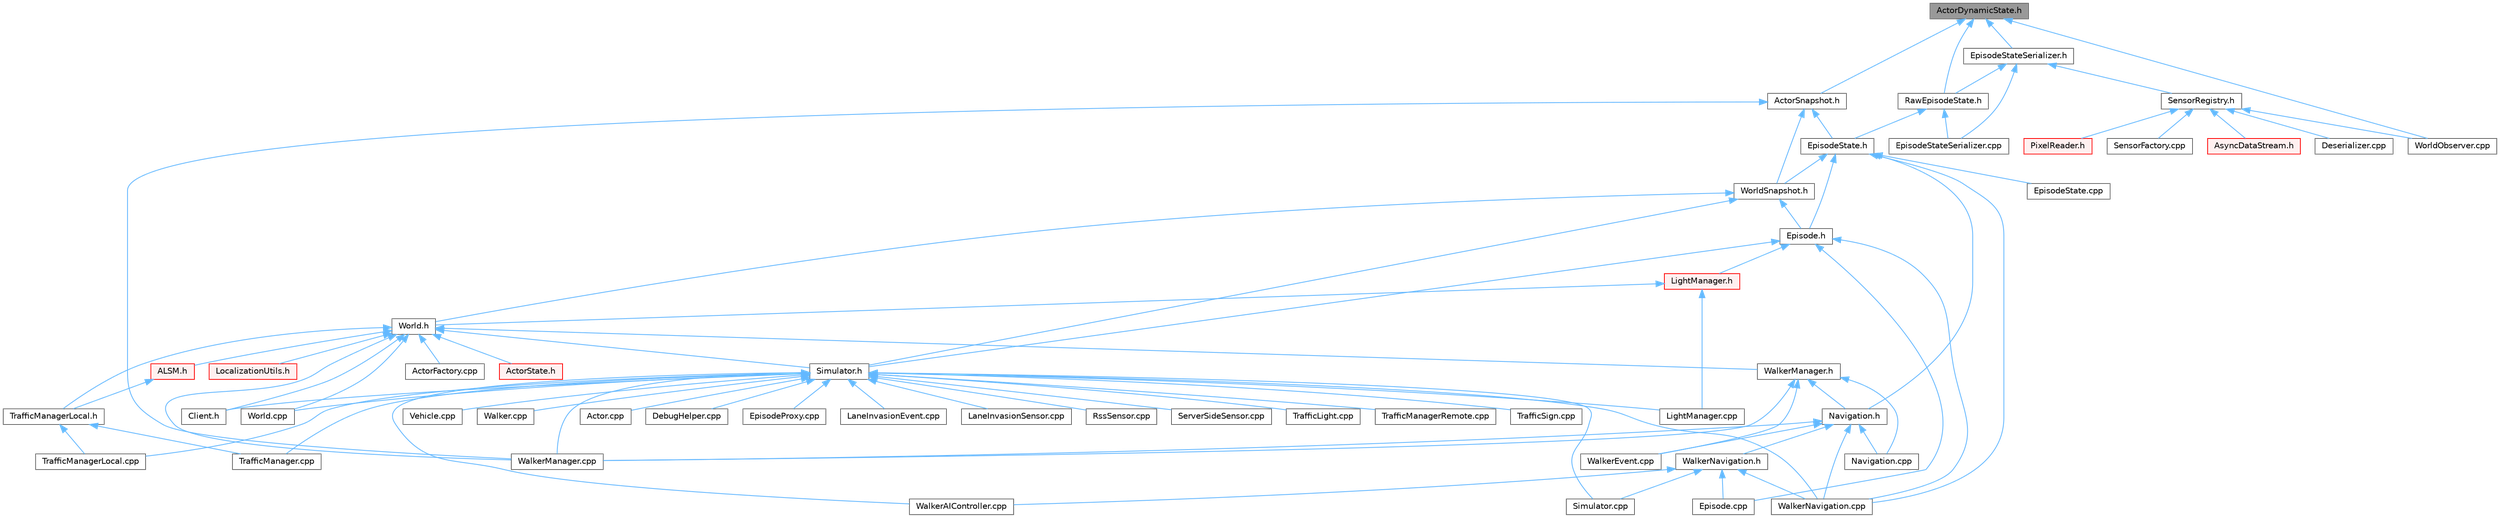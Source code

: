 digraph "ActorDynamicState.h"
{
 // INTERACTIVE_SVG=YES
 // LATEX_PDF_SIZE
  bgcolor="transparent";
  edge [fontname=Helvetica,fontsize=10,labelfontname=Helvetica,labelfontsize=10];
  node [fontname=Helvetica,fontsize=10,shape=box,height=0.2,width=0.4];
  Node1 [id="Node000001",label="ActorDynamicState.h",height=0.2,width=0.4,color="gray40", fillcolor="grey60", style="filled", fontcolor="black",tooltip=" "];
  Node1 -> Node2 [id="edge1_Node000001_Node000002",dir="back",color="steelblue1",style="solid",tooltip=" "];
  Node2 [id="Node000002",label="ActorSnapshot.h",height=0.2,width=0.4,color="grey40", fillcolor="white", style="filled",URL="$db/d5e/ActorSnapshot_8h.html",tooltip=" "];
  Node2 -> Node3 [id="edge2_Node000002_Node000003",dir="back",color="steelblue1",style="solid",tooltip=" "];
  Node3 [id="Node000003",label="EpisodeState.h",height=0.2,width=0.4,color="grey40", fillcolor="white", style="filled",URL="$d7/df2/EpisodeState_8h.html",tooltip=" "];
  Node3 -> Node4 [id="edge3_Node000003_Node000004",dir="back",color="steelblue1",style="solid",tooltip=" "];
  Node4 [id="Node000004",label="Episode.h",height=0.2,width=0.4,color="grey40", fillcolor="white", style="filled",URL="$d9/d9e/Episode_8h.html",tooltip=" "];
  Node4 -> Node5 [id="edge4_Node000004_Node000005",dir="back",color="steelblue1",style="solid",tooltip=" "];
  Node5 [id="Node000005",label="Episode.cpp",height=0.2,width=0.4,color="grey40", fillcolor="white", style="filled",URL="$d6/d12/Episode_8cpp.html",tooltip=" "];
  Node4 -> Node6 [id="edge5_Node000004_Node000006",dir="back",color="steelblue1",style="solid",tooltip=" "];
  Node6 [id="Node000006",label="LightManager.h",height=0.2,width=0.4,color="red", fillcolor="#FFF0F0", style="filled",URL="$dd/d9a/LightManager_8h.html",tooltip=" "];
  Node6 -> Node8 [id="edge6_Node000006_Node000008",dir="back",color="steelblue1",style="solid",tooltip=" "];
  Node8 [id="Node000008",label="LightManager.cpp",height=0.2,width=0.4,color="grey40", fillcolor="white", style="filled",URL="$d3/d1d/LightManager_8cpp.html",tooltip=" "];
  Node6 -> Node9 [id="edge7_Node000006_Node000009",dir="back",color="steelblue1",style="solid",tooltip=" "];
  Node9 [id="Node000009",label="World.h",height=0.2,width=0.4,color="grey40", fillcolor="white", style="filled",URL="$dd/d5b/World_8h.html",tooltip=" "];
  Node9 -> Node10 [id="edge8_Node000009_Node000010",dir="back",color="steelblue1",style="solid",tooltip=" "];
  Node10 [id="Node000010",label="ALSM.h",height=0.2,width=0.4,color="red", fillcolor="#FFF0F0", style="filled",URL="$dc/d2c/ALSM_8h.html",tooltip=" "];
  Node10 -> Node12 [id="edge9_Node000010_Node000012",dir="back",color="steelblue1",style="solid",tooltip=" "];
  Node12 [id="Node000012",label="TrafficManagerLocal.h",height=0.2,width=0.4,color="grey40", fillcolor="white", style="filled",URL="$db/ddf/TrafficManagerLocal_8h.html",tooltip=" "];
  Node12 -> Node13 [id="edge10_Node000012_Node000013",dir="back",color="steelblue1",style="solid",tooltip=" "];
  Node13 [id="Node000013",label="TrafficManager.cpp",height=0.2,width=0.4,color="grey40", fillcolor="white", style="filled",URL="$db/d04/TrafficManager_8cpp.html",tooltip=" "];
  Node12 -> Node14 [id="edge11_Node000012_Node000014",dir="back",color="steelblue1",style="solid",tooltip=" "];
  Node14 [id="Node000014",label="TrafficManagerLocal.cpp",height=0.2,width=0.4,color="grey40", fillcolor="white", style="filled",URL="$da/d53/TrafficManagerLocal_8cpp.html",tooltip=" "];
  Node9 -> Node15 [id="edge12_Node000009_Node000015",dir="back",color="steelblue1",style="solid",tooltip=" "];
  Node15 [id="Node000015",label="ActorFactory.cpp",height=0.2,width=0.4,color="grey40", fillcolor="white", style="filled",URL="$df/dd6/ActorFactory_8cpp.html",tooltip=" "];
  Node9 -> Node16 [id="edge13_Node000009_Node000016",dir="back",color="steelblue1",style="solid",tooltip=" "];
  Node16 [id="Node000016",label="ActorState.h",height=0.2,width=0.4,color="red", fillcolor="#FFF0F0", style="filled",URL="$d4/d22/client_2detail_2ActorState_8h.html",tooltip=" "];
  Node9 -> Node67 [id="edge14_Node000009_Node000067",dir="back",color="steelblue1",style="solid",tooltip=" "];
  Node67 [id="Node000067",label="Client.h",height=0.2,width=0.4,color="grey40", fillcolor="white", style="filled",URL="$dd/de3/client_2Client_8h.html",tooltip=" "];
  Node9 -> Node23 [id="edge15_Node000009_Node000023",dir="back",color="steelblue1",style="solid",tooltip=" "];
  Node23 [id="Node000023",label="LocalizationUtils.h",height=0.2,width=0.4,color="red", fillcolor="#FFF0F0", style="filled",URL="$d2/d84/LocalizationUtils_8h.html",tooltip=" "];
  Node9 -> Node66 [id="edge16_Node000009_Node000066",dir="back",color="steelblue1",style="solid",tooltip=" "];
  Node66 [id="Node000066",label="Simulator.h",height=0.2,width=0.4,color="grey40", fillcolor="white", style="filled",URL="$d6/d4a/Simulator_8h.html",tooltip=" "];
  Node66 -> Node18 [id="edge17_Node000066_Node000018",dir="back",color="steelblue1",style="solid",tooltip=" "];
  Node18 [id="Node000018",label="Actor.cpp",height=0.2,width=0.4,color="grey40", fillcolor="white", style="filled",URL="$d4/d34/Actor_8cpp.html",tooltip=" "];
  Node66 -> Node67 [id="edge18_Node000066_Node000067",dir="back",color="steelblue1",style="solid",tooltip=" "];
  Node66 -> Node68 [id="edge19_Node000066_Node000068",dir="back",color="steelblue1",style="solid",tooltip=" "];
  Node68 [id="Node000068",label="DebugHelper.cpp",height=0.2,width=0.4,color="grey40", fillcolor="white", style="filled",URL="$d2/d01/DebugHelper_8cpp.html",tooltip=" "];
  Node66 -> Node69 [id="edge20_Node000066_Node000069",dir="back",color="steelblue1",style="solid",tooltip=" "];
  Node69 [id="Node000069",label="EpisodeProxy.cpp",height=0.2,width=0.4,color="grey40", fillcolor="white", style="filled",URL="$d2/d6b/EpisodeProxy_8cpp.html",tooltip=" "];
  Node66 -> Node57 [id="edge21_Node000066_Node000057",dir="back",color="steelblue1",style="solid",tooltip=" "];
  Node57 [id="Node000057",label="LaneInvasionEvent.cpp",height=0.2,width=0.4,color="grey40", fillcolor="white", style="filled",URL="$d6/d75/LaneInvasionEvent_8cpp.html",tooltip=" "];
  Node66 -> Node58 [id="edge22_Node000066_Node000058",dir="back",color="steelblue1",style="solid",tooltip=" "];
  Node58 [id="Node000058",label="LaneInvasionSensor.cpp",height=0.2,width=0.4,color="grey40", fillcolor="white", style="filled",URL="$dd/dbc/LibCarla_2source_2carla_2client_2LaneInvasionSensor_8cpp.html",tooltip=" "];
  Node66 -> Node8 [id="edge23_Node000066_Node000008",dir="back",color="steelblue1",style="solid",tooltip=" "];
  Node66 -> Node35 [id="edge24_Node000066_Node000035",dir="back",color="steelblue1",style="solid",tooltip=" "];
  Node35 [id="Node000035",label="RssSensor.cpp",height=0.2,width=0.4,color="grey40", fillcolor="white", style="filled",URL="$d8/d77/LibCarla_2source_2carla_2rss_2RssSensor_8cpp.html",tooltip=" "];
  Node66 -> Node64 [id="edge25_Node000066_Node000064",dir="back",color="steelblue1",style="solid",tooltip=" "];
  Node64 [id="Node000064",label="ServerSideSensor.cpp",height=0.2,width=0.4,color="grey40", fillcolor="white", style="filled",URL="$d1/da0/ServerSideSensor_8cpp.html",tooltip=" "];
  Node66 -> Node65 [id="edge26_Node000066_Node000065",dir="back",color="steelblue1",style="solid",tooltip=" "];
  Node65 [id="Node000065",label="Simulator.cpp",height=0.2,width=0.4,color="grey40", fillcolor="white", style="filled",URL="$d2/d0c/Simulator_8cpp.html",tooltip=" "];
  Node66 -> Node37 [id="edge27_Node000066_Node000037",dir="back",color="steelblue1",style="solid",tooltip=" "];
  Node37 [id="Node000037",label="TrafficLight.cpp",height=0.2,width=0.4,color="grey40", fillcolor="white", style="filled",URL="$dd/d90/TrafficLight_8cpp.html",tooltip=" "];
  Node66 -> Node13 [id="edge28_Node000066_Node000013",dir="back",color="steelblue1",style="solid",tooltip=" "];
  Node66 -> Node14 [id="edge29_Node000066_Node000014",dir="back",color="steelblue1",style="solid",tooltip=" "];
  Node66 -> Node70 [id="edge30_Node000066_Node000070",dir="back",color="steelblue1",style="solid",tooltip=" "];
  Node70 [id="Node000070",label="TrafficManagerRemote.cpp",height=0.2,width=0.4,color="grey40", fillcolor="white", style="filled",URL="$d6/d82/TrafficManagerRemote_8cpp.html",tooltip=" "];
  Node66 -> Node38 [id="edge31_Node000066_Node000038",dir="back",color="steelblue1",style="solid",tooltip=" "];
  Node38 [id="Node000038",label="TrafficSign.cpp",height=0.2,width=0.4,color="grey40", fillcolor="white", style="filled",URL="$d1/d40/TrafficSign_8cpp.html",tooltip=" "];
  Node66 -> Node39 [id="edge32_Node000066_Node000039",dir="back",color="steelblue1",style="solid",tooltip=" "];
  Node39 [id="Node000039",label="Vehicle.cpp",height=0.2,width=0.4,color="grey40", fillcolor="white", style="filled",URL="$d0/d27/Vehicle_8cpp.html",tooltip=" "];
  Node66 -> Node71 [id="edge33_Node000066_Node000071",dir="back",color="steelblue1",style="solid",tooltip=" "];
  Node71 [id="Node000071",label="Walker.cpp",height=0.2,width=0.4,color="grey40", fillcolor="white", style="filled",URL="$d6/db6/Walker_8cpp.html",tooltip=" "];
  Node66 -> Node72 [id="edge34_Node000066_Node000072",dir="back",color="steelblue1",style="solid",tooltip=" "];
  Node72 [id="Node000072",label="WalkerAIController.cpp",height=0.2,width=0.4,color="grey40", fillcolor="white", style="filled",URL="$de/d69/WalkerAIController_8cpp.html",tooltip=" "];
  Node66 -> Node73 [id="edge35_Node000066_Node000073",dir="back",color="steelblue1",style="solid",tooltip=" "];
  Node73 [id="Node000073",label="WalkerManager.cpp",height=0.2,width=0.4,color="grey40", fillcolor="white", style="filled",URL="$d2/dbb/WalkerManager_8cpp.html",tooltip=" "];
  Node66 -> Node74 [id="edge36_Node000066_Node000074",dir="back",color="steelblue1",style="solid",tooltip=" "];
  Node74 [id="Node000074",label="WalkerNavigation.cpp",height=0.2,width=0.4,color="grey40", fillcolor="white", style="filled",URL="$de/d84/WalkerNavigation_8cpp.html",tooltip=" "];
  Node66 -> Node40 [id="edge37_Node000066_Node000040",dir="back",color="steelblue1",style="solid",tooltip=" "];
  Node40 [id="Node000040",label="World.cpp",height=0.2,width=0.4,color="grey40", fillcolor="white", style="filled",URL="$d7/dfe/World_8cpp.html",tooltip=" "];
  Node9 -> Node12 [id="edge38_Node000009_Node000012",dir="back",color="steelblue1",style="solid",tooltip=" "];
  Node9 -> Node73 [id="edge39_Node000009_Node000073",dir="back",color="steelblue1",style="solid",tooltip=" "];
  Node9 -> Node81 [id="edge40_Node000009_Node000081",dir="back",color="steelblue1",style="solid",tooltip=" "];
  Node81 [id="Node000081",label="WalkerManager.h",height=0.2,width=0.4,color="grey40", fillcolor="white", style="filled",URL="$df/d64/WalkerManager_8h.html",tooltip=" "];
  Node81 -> Node82 [id="edge41_Node000081_Node000082",dir="back",color="steelblue1",style="solid",tooltip=" "];
  Node82 [id="Node000082",label="Navigation.cpp",height=0.2,width=0.4,color="grey40", fillcolor="white", style="filled",URL="$d5/d9c/Navigation_8cpp.html",tooltip=" "];
  Node81 -> Node83 [id="edge42_Node000081_Node000083",dir="back",color="steelblue1",style="solid",tooltip=" "];
  Node83 [id="Node000083",label="Navigation.h",height=0.2,width=0.4,color="grey40", fillcolor="white", style="filled",URL="$d0/d36/Navigation_8h.html",tooltip=" "];
  Node83 -> Node82 [id="edge43_Node000083_Node000082",dir="back",color="steelblue1",style="solid",tooltip=" "];
  Node83 -> Node84 [id="edge44_Node000083_Node000084",dir="back",color="steelblue1",style="solid",tooltip=" "];
  Node84 [id="Node000084",label="WalkerEvent.cpp",height=0.2,width=0.4,color="grey40", fillcolor="white", style="filled",URL="$de/db9/WalkerEvent_8cpp.html",tooltip=" "];
  Node83 -> Node73 [id="edge45_Node000083_Node000073",dir="back",color="steelblue1",style="solid",tooltip=" "];
  Node83 -> Node74 [id="edge46_Node000083_Node000074",dir="back",color="steelblue1",style="solid",tooltip=" "];
  Node83 -> Node85 [id="edge47_Node000083_Node000085",dir="back",color="steelblue1",style="solid",tooltip=" "];
  Node85 [id="Node000085",label="WalkerNavigation.h",height=0.2,width=0.4,color="grey40", fillcolor="white", style="filled",URL="$d5/d09/WalkerNavigation_8h.html",tooltip=" "];
  Node85 -> Node5 [id="edge48_Node000085_Node000005",dir="back",color="steelblue1",style="solid",tooltip=" "];
  Node85 -> Node65 [id="edge49_Node000085_Node000065",dir="back",color="steelblue1",style="solid",tooltip=" "];
  Node85 -> Node72 [id="edge50_Node000085_Node000072",dir="back",color="steelblue1",style="solid",tooltip=" "];
  Node85 -> Node74 [id="edge51_Node000085_Node000074",dir="back",color="steelblue1",style="solid",tooltip=" "];
  Node81 -> Node84 [id="edge52_Node000081_Node000084",dir="back",color="steelblue1",style="solid",tooltip=" "];
  Node81 -> Node73 [id="edge53_Node000081_Node000073",dir="back",color="steelblue1",style="solid",tooltip=" "];
  Node9 -> Node40 [id="edge54_Node000009_Node000040",dir="back",color="steelblue1",style="solid",tooltip=" "];
  Node4 -> Node66 [id="edge55_Node000004_Node000066",dir="back",color="steelblue1",style="solid",tooltip=" "];
  Node4 -> Node74 [id="edge56_Node000004_Node000074",dir="back",color="steelblue1",style="solid",tooltip=" "];
  Node3 -> Node89 [id="edge57_Node000003_Node000089",dir="back",color="steelblue1",style="solid",tooltip=" "];
  Node89 [id="Node000089",label="EpisodeState.cpp",height=0.2,width=0.4,color="grey40", fillcolor="white", style="filled",URL="$d9/df5/EpisodeState_8cpp.html",tooltip=" "];
  Node3 -> Node83 [id="edge58_Node000003_Node000083",dir="back",color="steelblue1",style="solid",tooltip=" "];
  Node3 -> Node74 [id="edge59_Node000003_Node000074",dir="back",color="steelblue1",style="solid",tooltip=" "];
  Node3 -> Node90 [id="edge60_Node000003_Node000090",dir="back",color="steelblue1",style="solid",tooltip=" "];
  Node90 [id="Node000090",label="WorldSnapshot.h",height=0.2,width=0.4,color="grey40", fillcolor="white", style="filled",URL="$df/d11/WorldSnapshot_8h.html",tooltip=" "];
  Node90 -> Node4 [id="edge61_Node000090_Node000004",dir="back",color="steelblue1",style="solid",tooltip=" "];
  Node90 -> Node66 [id="edge62_Node000090_Node000066",dir="back",color="steelblue1",style="solid",tooltip=" "];
  Node90 -> Node9 [id="edge63_Node000090_Node000009",dir="back",color="steelblue1",style="solid",tooltip=" "];
  Node2 -> Node73 [id="edge64_Node000002_Node000073",dir="back",color="steelblue1",style="solid",tooltip=" "];
  Node2 -> Node90 [id="edge65_Node000002_Node000090",dir="back",color="steelblue1",style="solid",tooltip=" "];
  Node1 -> Node91 [id="edge66_Node000001_Node000091",dir="back",color="steelblue1",style="solid",tooltip=" "];
  Node91 [id="Node000091",label="EpisodeStateSerializer.h",height=0.2,width=0.4,color="grey40", fillcolor="white", style="filled",URL="$dd/dd8/EpisodeStateSerializer_8h.html",tooltip=" "];
  Node91 -> Node92 [id="edge67_Node000091_Node000092",dir="back",color="steelblue1",style="solid",tooltip=" "];
  Node92 [id="Node000092",label="EpisodeStateSerializer.cpp",height=0.2,width=0.4,color="grey40", fillcolor="white", style="filled",URL="$de/d34/EpisodeStateSerializer_8cpp.html",tooltip=" "];
  Node91 -> Node93 [id="edge68_Node000091_Node000093",dir="back",color="steelblue1",style="solid",tooltip=" "];
  Node93 [id="Node000093",label="RawEpisodeState.h",height=0.2,width=0.4,color="grey40", fillcolor="white", style="filled",URL="$dd/d7d/RawEpisodeState_8h.html",tooltip=" "];
  Node93 -> Node3 [id="edge69_Node000093_Node000003",dir="back",color="steelblue1",style="solid",tooltip=" "];
  Node93 -> Node92 [id="edge70_Node000093_Node000092",dir="back",color="steelblue1",style="solid",tooltip=" "];
  Node91 -> Node94 [id="edge71_Node000091_Node000094",dir="back",color="steelblue1",style="solid",tooltip=" "];
  Node94 [id="Node000094",label="SensorRegistry.h",height=0.2,width=0.4,color="grey40", fillcolor="white", style="filled",URL="$d4/d03/SensorRegistry_8h.html",tooltip=" "];
  Node94 -> Node95 [id="edge72_Node000094_Node000095",dir="back",color="steelblue1",style="solid",tooltip=" "];
  Node95 [id="Node000095",label="AsyncDataStream.h",height=0.2,width=0.4,color="red", fillcolor="#FFF0F0", style="filled",URL="$d9/d4d/AsyncDataStream_8h.html",tooltip=" "];
  Node94 -> Node214 [id="edge73_Node000094_Node000214",dir="back",color="steelblue1",style="solid",tooltip=" "];
  Node214 [id="Node000214",label="Deserializer.cpp",height=0.2,width=0.4,color="grey40", fillcolor="white", style="filled",URL="$d0/d1a/Deserializer_8cpp.html",tooltip=" "];
  Node94 -> Node138 [id="edge74_Node000094_Node000138",dir="back",color="steelblue1",style="solid",tooltip=" "];
  Node138 [id="Node000138",label="PixelReader.h",height=0.2,width=0.4,color="red", fillcolor="#FFF0F0", style="filled",URL="$df/d2e/PixelReader_8h.html",tooltip=" "];
  Node94 -> Node124 [id="edge75_Node000094_Node000124",dir="back",color="steelblue1",style="solid",tooltip=" "];
  Node124 [id="Node000124",label="SensorFactory.cpp",height=0.2,width=0.4,color="grey40", fillcolor="white", style="filled",URL="$d0/dde/SensorFactory_8cpp.html",tooltip=" "];
  Node94 -> Node190 [id="edge76_Node000094_Node000190",dir="back",color="steelblue1",style="solid",tooltip=" "];
  Node190 [id="Node000190",label="WorldObserver.cpp",height=0.2,width=0.4,color="grey40", fillcolor="white", style="filled",URL="$d9/de7/WorldObserver_8cpp.html",tooltip=" "];
  Node1 -> Node93 [id="edge77_Node000001_Node000093",dir="back",color="steelblue1",style="solid",tooltip=" "];
  Node1 -> Node190 [id="edge78_Node000001_Node000190",dir="back",color="steelblue1",style="solid",tooltip=" "];
}
